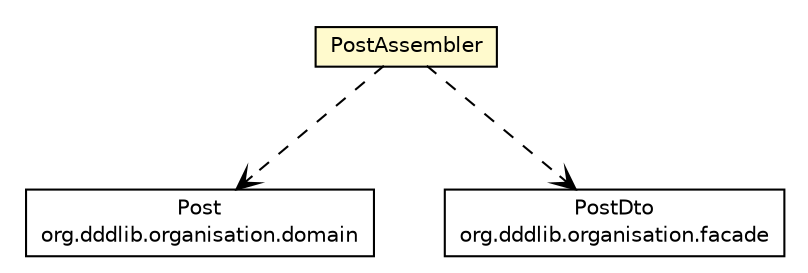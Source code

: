 #!/usr/local/bin/dot
#
# Class diagram 
# Generated by UMLGraph version R5_6_6-8-g8d7759 (http://www.umlgraph.org/)
#

digraph G {
	edge [fontname="Helvetica",fontsize=10,labelfontname="Helvetica",labelfontsize=10];
	node [fontname="Helvetica",fontsize=10,shape=plaintext];
	nodesep=0.25;
	ranksep=0.5;
	// org.dddlib.organisation.domain.Post
	c78382 [label=<<table title="org.dddlib.organisation.domain.Post" border="0" cellborder="1" cellspacing="0" cellpadding="2" port="p" href="../../domain/Post.html">
		<tr><td><table border="0" cellspacing="0" cellpadding="1">
<tr><td align="center" balign="center"> Post </td></tr>
<tr><td align="center" balign="center"> org.dddlib.organisation.domain </td></tr>
		</table></td></tr>
		</table>>, URL="../../domain/Post.html", fontname="Helvetica", fontcolor="black", fontsize=10.0];
	// org.dddlib.organisation.facade.PostDto
	c78402 [label=<<table title="org.dddlib.organisation.facade.PostDto" border="0" cellborder="1" cellspacing="0" cellpadding="2" port="p" href="../PostDto.html">
		<tr><td><table border="0" cellspacing="0" cellpadding="1">
<tr><td align="center" balign="center"> PostDto </td></tr>
<tr><td align="center" balign="center"> org.dddlib.organisation.facade </td></tr>
		</table></td></tr>
		</table>>, URL="../PostDto.html", fontname="Helvetica", fontcolor="black", fontsize=10.0];
	// org.dddlib.organisation.facade.assembler.PostAssembler
	c78405 [label=<<table title="org.dddlib.organisation.facade.assembler.PostAssembler" border="0" cellborder="1" cellspacing="0" cellpadding="2" port="p" bgcolor="lemonChiffon" href="./PostAssembler.html">
		<tr><td><table border="0" cellspacing="0" cellpadding="1">
<tr><td align="center" balign="center"> PostAssembler </td></tr>
		</table></td></tr>
		</table>>, URL="./PostAssembler.html", fontname="Helvetica", fontcolor="black", fontsize=10.0];
	// org.dddlib.organisation.facade.assembler.PostAssembler DEPEND org.dddlib.organisation.facade.PostDto
	c78405:p -> c78402:p [taillabel="", label=" "headlabel="", fontname="Helvetica", fontcolor="black", fontsize=10.0, color="black", arrowhead=open, style=dashed];
	// org.dddlib.organisation.facade.assembler.PostAssembler DEPEND org.dddlib.organisation.domain.Post
	c78405:p -> c78382:p [taillabel="", label=" "headlabel="", fontname="Helvetica", fontcolor="black", fontsize=10.0, color="black", arrowhead=open, style=dashed];
}

